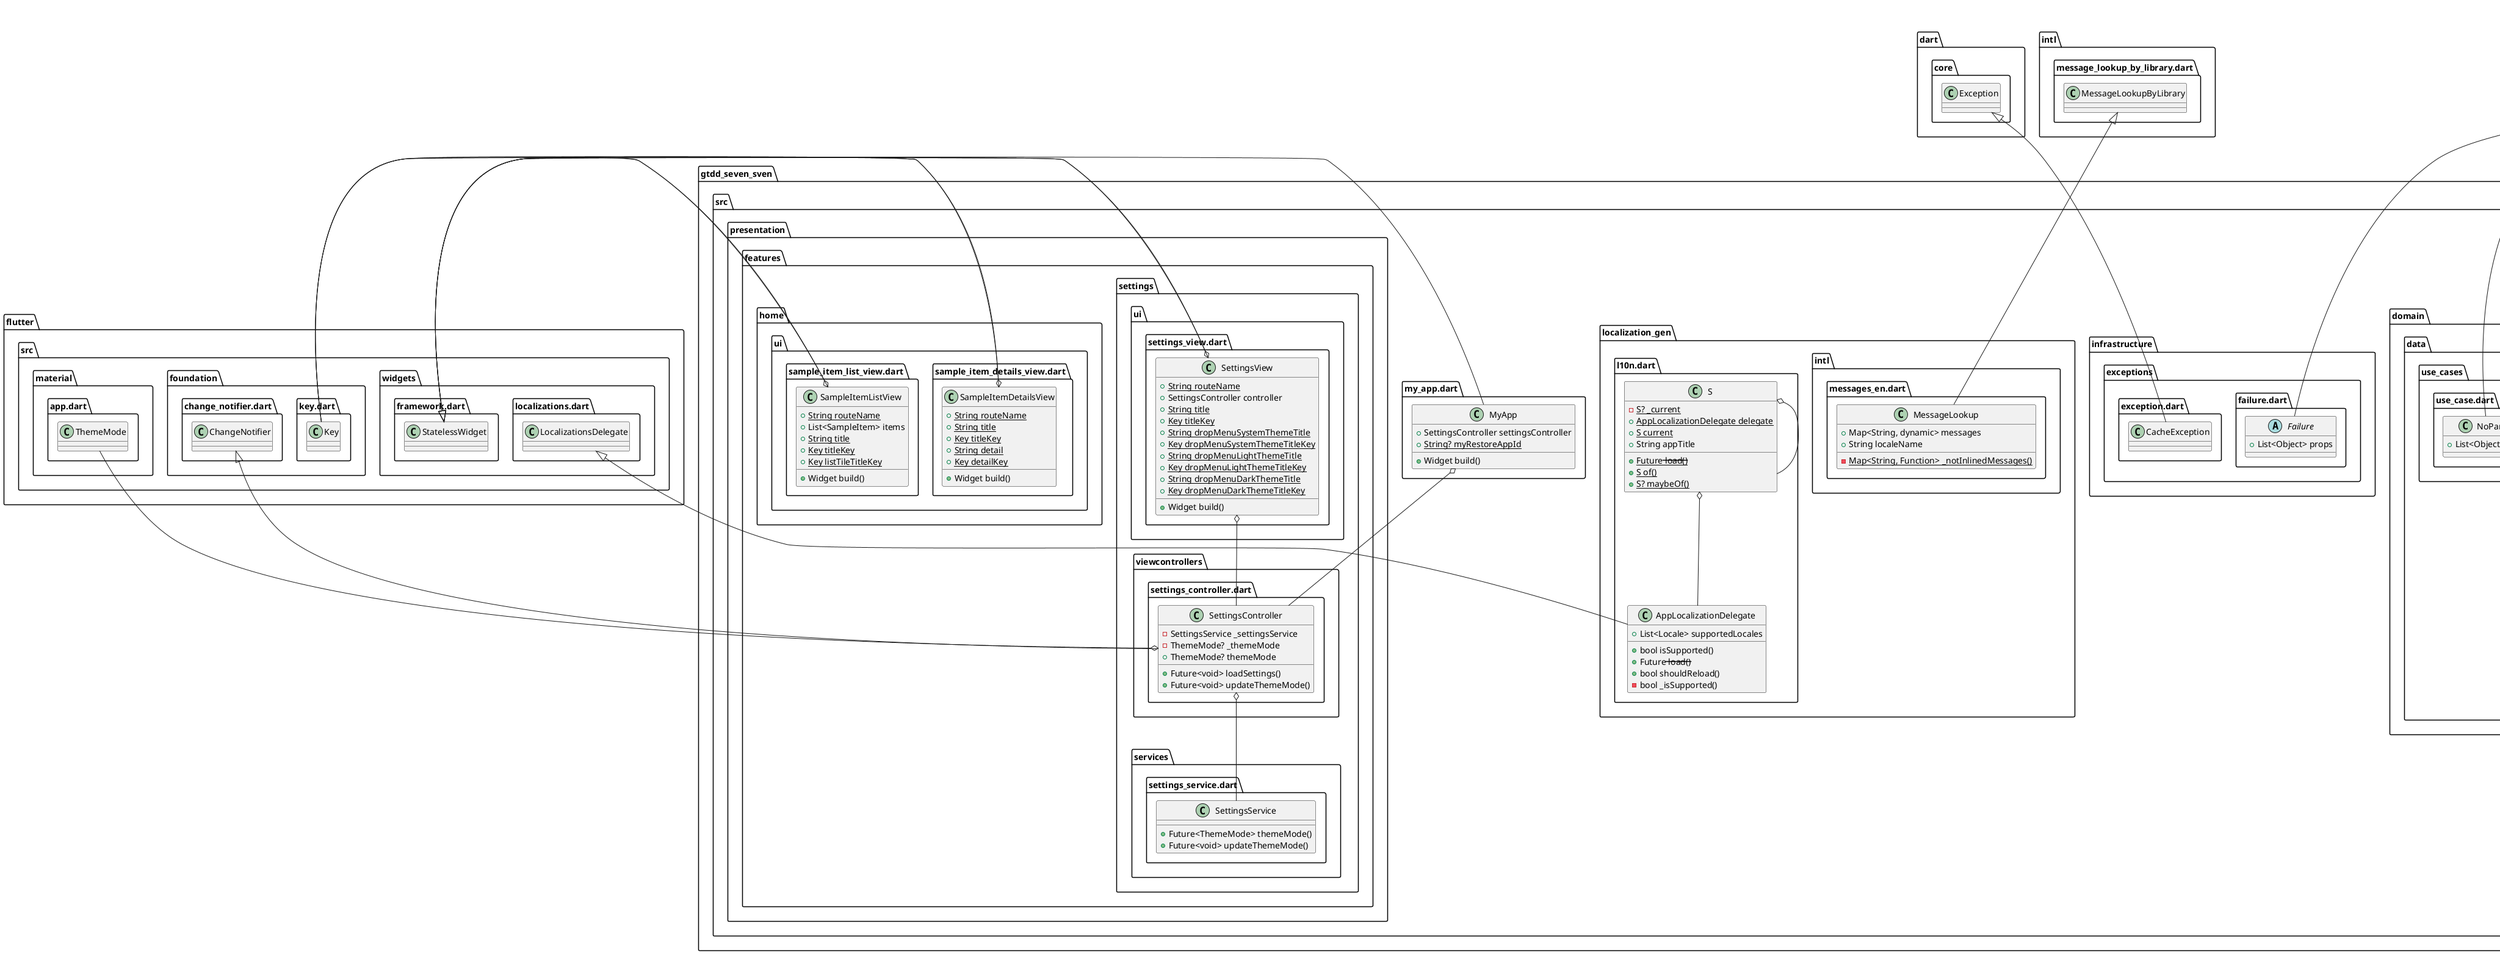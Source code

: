@startuml
set namespaceSeparator ::

class "gtdd_seven_sven::src::domain::data::entities::sample_item.dart::SampleItem" {
  +int id
}

class "gtdd_seven_sven::src::domain::data::models::sample_item_model.dart::SampleItemModel" {
  +int sampleItemId
  +int id
  +List<Object?> props
}

"equatable::src::equatable.dart::Equatable" <|-- "gtdd_seven_sven::src::domain::data::models::sample_item_model.dart::SampleItemModel"

class "gtdd_seven_sven::src::domain::data::models::theme_model.dart::ThemeModel" {
  -int _id
  +int id
  +List<Object?> props
}

"equatable::src::equatable.dart::Equatable" <|-- "gtdd_seven_sven::src::domain::data::models::theme_model.dart::ThemeModel"
"gtdd_seven_sven::src::domain::data::entities::sample_item.dart::SampleItem" <|-- "gtdd_seven_sven::src::domain::data::models::theme_model.dart::ThemeModel"

abstract class "gtdd_seven_sven::src::domain::data::repositories::sampleitem_repository.dart::SampleItemRepository" {
  +Future<Either<Failure, SampleItemModel>> getSampleItem()
}

abstract class "gtdd_seven_sven::src::domain::data::use_cases::use_case.dart::UseCase" {
  +Future<Either<Failure, Type>> call()
}

class "gtdd_seven_sven::src::domain::data::use_cases::use_case.dart::NoParams" {
  +List<Object> props
}

"equatable::src::equatable.dart::Equatable" <|-- "gtdd_seven_sven::src::domain::data::use_cases::use_case.dart::NoParams"

class "gtdd_seven_sven::src::infrastructure::exceptions::exception.dart::CacheException" {
}

"dart::core::Exception" <|-- "gtdd_seven_sven::src::infrastructure::exceptions::exception.dart::CacheException"

abstract class "gtdd_seven_sven::src::infrastructure::exceptions::failure.dart::Failure" {
  +List<Object> props
}

"equatable::src::equatable.dart::Equatable" <|-- "gtdd_seven_sven::src::infrastructure::exceptions::failure.dart::Failure"

class "gtdd_seven_sven::src::localization_gen::intl::messages_en.dart::MessageLookup" {
  +Map<String, dynamic> messages
  +String localeName
  {static} -Map<String, Function> _notInlinedMessages()
}

"intl::message_lookup_by_library.dart::MessageLookupByLibrary" <|-- "gtdd_seven_sven::src::localization_gen::intl::messages_en.dart::MessageLookup"

class "gtdd_seven_sven::src::localization_gen::l10n.dart::S" {
  {static} -S? _current
  {static} +AppLocalizationDelegate delegate
  {static} +S current
  +String appTitle
  {static} +Future<S> load()
  {static} +S of()
  {static} +S? maybeOf()
}

"gtdd_seven_sven::src::localization_gen::l10n.dart::S" o-- "gtdd_seven_sven::src::localization_gen::l10n.dart::S"
"gtdd_seven_sven::src::localization_gen::l10n.dart::S" o-- "gtdd_seven_sven::src::localization_gen::l10n.dart::AppLocalizationDelegate"

class "gtdd_seven_sven::src::localization_gen::l10n.dart::AppLocalizationDelegate" {
  +List<Locale> supportedLocales
  +bool isSupported()
  +Future<S> load()
  +bool shouldReload()
  -bool _isSupported()
}

"flutter::src::widgets::localizations.dart::LocalizationsDelegate" <|-- "gtdd_seven_sven::src::localization_gen::l10n.dart::AppLocalizationDelegate"

class "gtdd_seven_sven::src::my_app.dart::MyApp" {
  +SettingsController settingsController
  {static} +String? myRestoreAppId
  +Widget build()
}

"gtdd_seven_sven::src::my_app.dart::MyApp" o-- "gtdd_seven_sven::src::presentation::features::settings::viewcontrollers::settings_controller.dart::SettingsController"
"flutter::src::widgets::framework.dart::StatelessWidget" <|-- "gtdd_seven_sven::src::my_app.dart::MyApp"

class "gtdd_seven_sven::src::presentation::features::home::ui::sample_item_details_view.dart::SampleItemDetailsView" {
  {static} +String routeName
  {static} +String title
  {static} +Key titleKey
  {static} +String detail
  {static} +Key detailKey
  +Widget build()
}

"gtdd_seven_sven::src::presentation::features::home::ui::sample_item_details_view.dart::SampleItemDetailsView" o-- "flutter::src::foundation::key.dart::Key"
"flutter::src::widgets::framework.dart::StatelessWidget" <|-- "gtdd_seven_sven::src::presentation::features::home::ui::sample_item_details_view.dart::SampleItemDetailsView"

class "gtdd_seven_sven::src::presentation::features::home::ui::sample_item_list_view.dart::SampleItemListView" {
  {static} +String routeName
  +List<SampleItem> items
  {static} +String title
  {static} +Key titleKey
  {static} +Key listTileTitleKey
  +Widget build()
}

"gtdd_seven_sven::src::presentation::features::home::ui::sample_item_list_view.dart::SampleItemListView" o-- "flutter::src::foundation::key.dart::Key"
"flutter::src::widgets::framework.dart::StatelessWidget" <|-- "gtdd_seven_sven::src::presentation::features::home::ui::sample_item_list_view.dart::SampleItemListView"

class "gtdd_seven_sven::src::presentation::features::settings::services::settings_service.dart::SettingsService" {
  +Future<ThemeMode> themeMode()
  +Future<void> updateThemeMode()
}

class "gtdd_seven_sven::src::presentation::features::settings::ui::settings_view.dart::SettingsView" {
  {static} +String routeName
  +SettingsController controller
  {static} +String title
  {static} +Key titleKey
  {static} +String dropMenuSystemThemeTitle
  {static} +Key dropMenuSystemThemeTitleKey
  {static} +String dropMenuLightThemeTitle
  {static} +Key dropMenuLightThemeTitleKey
  {static} +String dropMenuDarkThemeTitle
  {static} +Key dropMenuDarkThemeTitleKey
  +Widget build()
}

"gtdd_seven_sven::src::presentation::features::settings::ui::settings_view.dart::SettingsView" o-- "gtdd_seven_sven::src::presentation::features::settings::viewcontrollers::settings_controller.dart::SettingsController"
"gtdd_seven_sven::src::presentation::features::settings::ui::settings_view.dart::SettingsView" o-- "flutter::src::foundation::key.dart::Key"
"flutter::src::widgets::framework.dart::StatelessWidget" <|-- "gtdd_seven_sven::src::presentation::features::settings::ui::settings_view.dart::SettingsView"

class "gtdd_seven_sven::src::presentation::features::settings::viewcontrollers::settings_controller.dart::SettingsController" {
  -SettingsService _settingsService
  -ThemeMode? _themeMode
  +ThemeMode? themeMode
  +Future<void> loadSettings()
  +Future<void> updateThemeMode()
}

"gtdd_seven_sven::src::presentation::features::settings::viewcontrollers::settings_controller.dart::SettingsController" o-- "gtdd_seven_sven::src::presentation::features::settings::services::settings_service.dart::SettingsService"
"gtdd_seven_sven::src::presentation::features::settings::viewcontrollers::settings_controller.dart::SettingsController" o-- "flutter::src::material::app.dart::ThemeMode"
"flutter::src::foundation::change_notifier.dart::ChangeNotifier" <|-- "gtdd_seven_sven::src::presentation::features::settings::viewcontrollers::settings_controller.dart::SettingsController"


@enduml